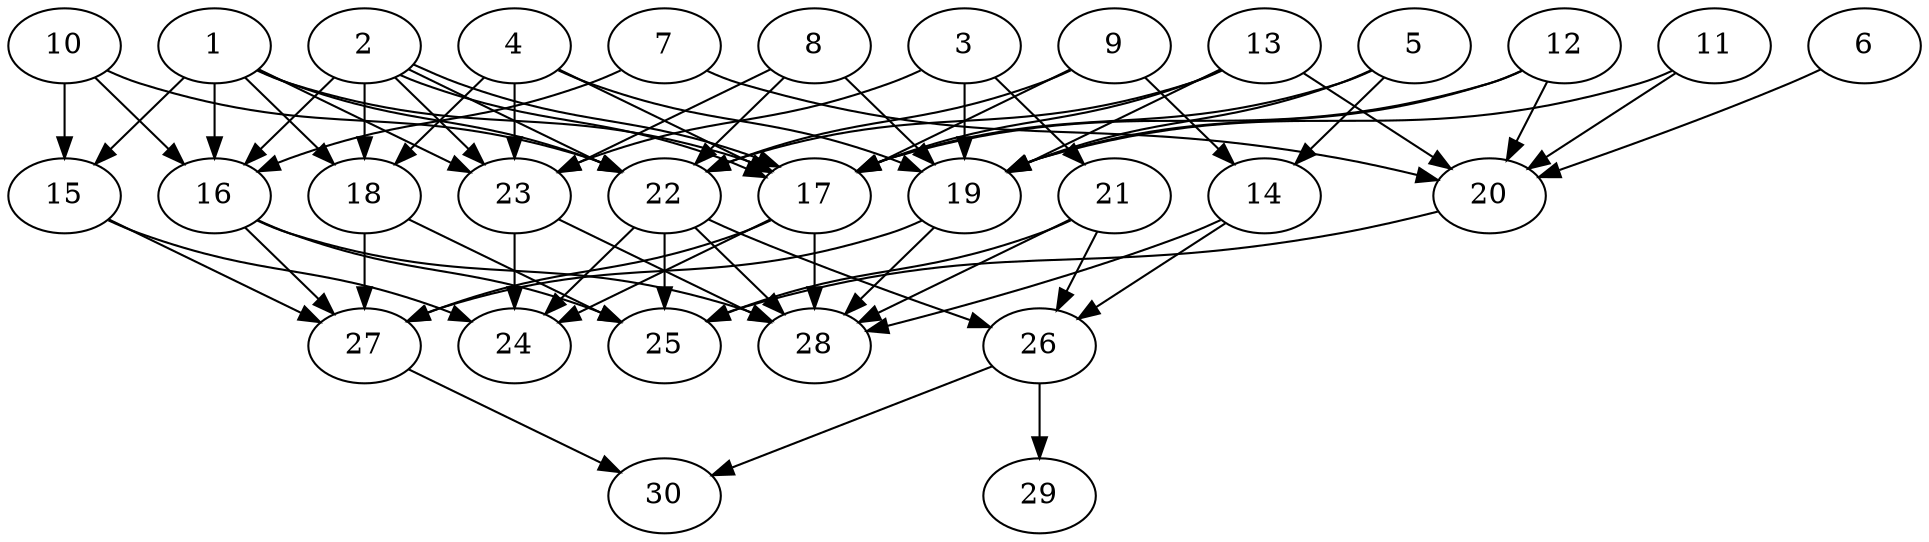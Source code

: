 // DAG automatically generated by daggen at Thu Oct  3 14:04:18 2019
// ./daggen --dot -n 30 --ccr 0.4 --fat 0.7 --regular 0.5 --density 0.7 --mindata 5242880 --maxdata 52428800 
digraph G {
  1 [size="42757120", alpha="0.17", expect_size="17102848"] 
  1 -> 15 [size ="17102848"]
  1 -> 16 [size ="17102848"]
  1 -> 17 [size ="17102848"]
  1 -> 18 [size ="17102848"]
  1 -> 22 [size ="17102848"]
  1 -> 23 [size ="17102848"]
  2 [size="98227200", alpha="0.02", expect_size="39290880"] 
  2 -> 16 [size ="39290880"]
  2 -> 17 [size ="39290880"]
  2 -> 17 [size ="39290880"]
  2 -> 18 [size ="39290880"]
  2 -> 22 [size ="39290880"]
  2 -> 23 [size ="39290880"]
  3 [size="14794240", alpha="0.02", expect_size="5917696"] 
  3 -> 19 [size ="5917696"]
  3 -> 21 [size ="5917696"]
  3 -> 23 [size ="5917696"]
  4 [size="97559040", alpha="0.17", expect_size="39023616"] 
  4 -> 17 [size ="39023616"]
  4 -> 18 [size ="39023616"]
  4 -> 19 [size ="39023616"]
  4 -> 23 [size ="39023616"]
  5 [size="122360320", alpha="0.08", expect_size="48944128"] 
  5 -> 14 [size ="48944128"]
  5 -> 17 [size ="48944128"]
  5 -> 19 [size ="48944128"]
  6 [size="34421760", alpha="0.02", expect_size="13768704"] 
  6 -> 20 [size ="13768704"]
  7 [size="58076160", alpha="0.12", expect_size="23230464"] 
  7 -> 16 [size ="23230464"]
  7 -> 20 [size ="23230464"]
  8 [size="33968640", alpha="0.08", expect_size="13587456"] 
  8 -> 19 [size ="13587456"]
  8 -> 22 [size ="13587456"]
  8 -> 23 [size ="13587456"]
  9 [size="86446080", alpha="0.07", expect_size="34578432"] 
  9 -> 14 [size ="34578432"]
  9 -> 17 [size ="34578432"]
  9 -> 22 [size ="34578432"]
  10 [size="63449600", alpha="0.07", expect_size="25379840"] 
  10 -> 15 [size ="25379840"]
  10 -> 16 [size ="25379840"]
  10 -> 22 [size ="25379840"]
  11 [size="19010560", alpha="0.09", expect_size="7604224"] 
  11 -> 19 [size ="7604224"]
  11 -> 20 [size ="7604224"]
  12 [size="117885440", alpha="0.14", expect_size="47154176"] 
  12 -> 17 [size ="47154176"]
  12 -> 19 [size ="47154176"]
  12 -> 20 [size ="47154176"]
  13 [size="13783040", alpha="0.14", expect_size="5513216"] 
  13 -> 17 [size ="5513216"]
  13 -> 19 [size ="5513216"]
  13 -> 20 [size ="5513216"]
  13 -> 22 [size ="5513216"]
  14 [size="24652800", alpha="0.03", expect_size="9861120"] 
  14 -> 26 [size ="9861120"]
  14 -> 28 [size ="9861120"]
  15 [size="124060160", alpha="0.15", expect_size="49624064"] 
  15 -> 24 [size ="49624064"]
  15 -> 27 [size ="49624064"]
  16 [size="55920640", alpha="0.03", expect_size="22368256"] 
  16 -> 25 [size ="22368256"]
  16 -> 27 [size ="22368256"]
  16 -> 28 [size ="22368256"]
  17 [size="69985280", alpha="0.18", expect_size="27994112"] 
  17 -> 24 [size ="27994112"]
  17 -> 27 [size ="27994112"]
  17 -> 28 [size ="27994112"]
  18 [size="24775680", alpha="0.06", expect_size="9910272"] 
  18 -> 25 [size ="9910272"]
  18 -> 27 [size ="9910272"]
  19 [size="72686080", alpha="0.20", expect_size="29074432"] 
  19 -> 27 [size ="29074432"]
  19 -> 28 [size ="29074432"]
  20 [size="112414720", alpha="0.05", expect_size="44965888"] 
  20 -> 25 [size ="44965888"]
  21 [size="35776000", alpha="0.16", expect_size="14310400"] 
  21 -> 25 [size ="14310400"]
  21 -> 26 [size ="14310400"]
  21 -> 28 [size ="14310400"]
  22 [size="91458560", alpha="0.01", expect_size="36583424"] 
  22 -> 24 [size ="36583424"]
  22 -> 25 [size ="36583424"]
  22 -> 26 [size ="36583424"]
  22 -> 28 [size ="36583424"]
  23 [size="54481920", alpha="0.06", expect_size="21792768"] 
  23 -> 24 [size ="21792768"]
  23 -> 28 [size ="21792768"]
  24 [size="19688960", alpha="0.05", expect_size="7875584"] 
  25 [size="38041600", alpha="0.03", expect_size="15216640"] 
  26 [size="126592000", alpha="0.05", expect_size="50636800"] 
  26 -> 29 [size ="50636800"]
  26 -> 30 [size ="50636800"]
  27 [size="27138560", alpha="0.14", expect_size="10855424"] 
  27 -> 30 [size ="10855424"]
  28 [size="17858560", alpha="0.07", expect_size="7143424"] 
  29 [size="54696960", alpha="0.12", expect_size="21878784"] 
  30 [size="53219840", alpha="0.06", expect_size="21287936"] 
}
